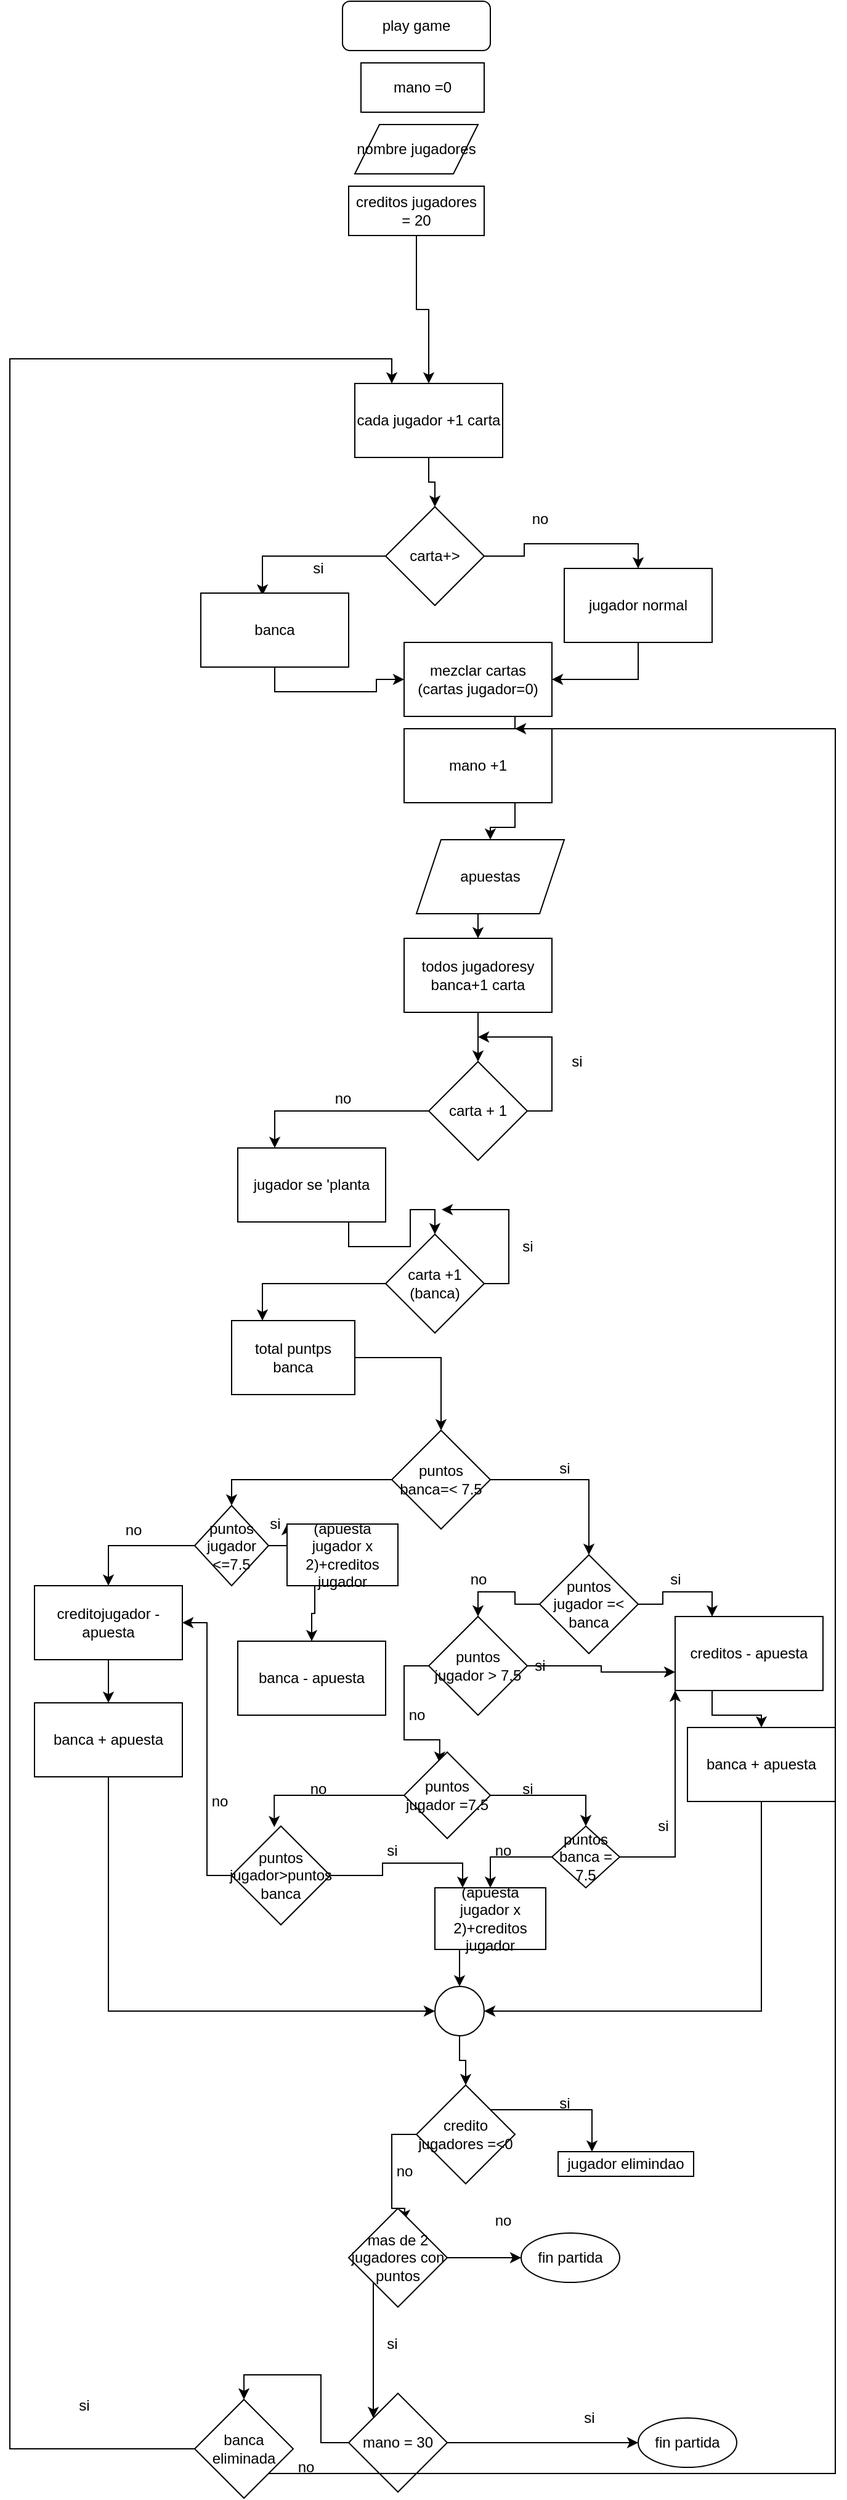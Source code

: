 <mxfile version="20.8.3" type="device"><diagram id="C5RBs43oDa-KdzZeNtuy" name="Page-1"><mxGraphModel dx="3247" dy="1173" grid="1" gridSize="10" guides="1" tooltips="1" connect="1" arrows="1" fold="1" page="1" pageScale="1" pageWidth="827" pageHeight="1169" math="0" shadow="0"><root><mxCell id="WIyWlLk6GJQsqaUBKTNV-0"/><mxCell id="WIyWlLk6GJQsqaUBKTNV-1" parent="WIyWlLk6GJQsqaUBKTNV-0"/><mxCell id="2b3n8iMtJiR6FZXmrR_R-10" style="edgeStyle=orthogonalEdgeStyle;rounded=0;orthogonalLoop=1;jettySize=auto;html=1;exitX=1;exitY=0.5;exitDx=0;exitDy=0;entryX=0.5;entryY=0;entryDx=0;entryDy=0;" parent="WIyWlLk6GJQsqaUBKTNV-1" source="2b3n8iMtJiR6FZXmrR_R-7" target="2b3n8iMtJiR6FZXmrR_R-8" edge="1"><mxGeometry relative="1" as="geometry"/></mxCell><mxCell id="WIyWlLk6GJQsqaUBKTNV-3" value="play game" style="rounded=1;whiteSpace=wrap;html=1;fontSize=12;glass=0;strokeWidth=1;shadow=0;" parent="WIyWlLk6GJQsqaUBKTNV-1" vertex="1"><mxGeometry x="160" y="10" width="120" height="40" as="geometry"/></mxCell><mxCell id="2b3n8iMtJiR6FZXmrR_R-0" value="nombre jugadores" style="shape=parallelogram;perimeter=parallelogramPerimeter;whiteSpace=wrap;html=1;fixedSize=1;" parent="WIyWlLk6GJQsqaUBKTNV-1" vertex="1"><mxGeometry x="170" y="110" width="100" height="40" as="geometry"/></mxCell><mxCell id="iOrLzSOyYOgNuMfRNFSD-12" style="edgeStyle=orthogonalEdgeStyle;rounded=0;orthogonalLoop=1;jettySize=auto;html=1;exitX=0.5;exitY=1;exitDx=0;exitDy=0;entryX=0.5;entryY=0;entryDx=0;entryDy=0;" edge="1" parent="WIyWlLk6GJQsqaUBKTNV-1" source="2b3n8iMtJiR6FZXmrR_R-4" target="2b3n8iMtJiR6FZXmrR_R-5"><mxGeometry relative="1" as="geometry"/></mxCell><mxCell id="2b3n8iMtJiR6FZXmrR_R-4" value="creditos jugadores = 20" style="rounded=0;whiteSpace=wrap;html=1;" parent="WIyWlLk6GJQsqaUBKTNV-1" vertex="1"><mxGeometry x="165" y="160" width="110" height="40" as="geometry"/></mxCell><mxCell id="2b3n8iMtJiR6FZXmrR_R-26" style="edgeStyle=orthogonalEdgeStyle;rounded=0;orthogonalLoop=1;jettySize=auto;html=1;exitX=0.5;exitY=1;exitDx=0;exitDy=0;entryX=0.5;entryY=0;entryDx=0;entryDy=0;" parent="WIyWlLk6GJQsqaUBKTNV-1" source="2b3n8iMtJiR6FZXmrR_R-5" target="2b3n8iMtJiR6FZXmrR_R-7" edge="1"><mxGeometry relative="1" as="geometry"/></mxCell><mxCell id="2b3n8iMtJiR6FZXmrR_R-5" value="cada jugador +1 carta" style="rounded=0;whiteSpace=wrap;html=1;" parent="WIyWlLk6GJQsqaUBKTNV-1" vertex="1"><mxGeometry x="170" y="320" width="120" height="60" as="geometry"/></mxCell><mxCell id="2b3n8iMtJiR6FZXmrR_R-12" style="edgeStyle=orthogonalEdgeStyle;rounded=0;orthogonalLoop=1;jettySize=auto;html=1;exitX=0;exitY=0.5;exitDx=0;exitDy=0;entryX=0.417;entryY=0.033;entryDx=0;entryDy=0;entryPerimeter=0;" parent="WIyWlLk6GJQsqaUBKTNV-1" source="2b3n8iMtJiR6FZXmrR_R-7" target="2b3n8iMtJiR6FZXmrR_R-9" edge="1"><mxGeometry relative="1" as="geometry"><Array as="points"><mxPoint x="95" y="460"/></Array></mxGeometry></mxCell><mxCell id="2b3n8iMtJiR6FZXmrR_R-7" value="carta+&amp;gt; " style="rhombus;whiteSpace=wrap;html=1;" parent="WIyWlLk6GJQsqaUBKTNV-1" vertex="1"><mxGeometry x="195" y="420" width="80" height="80" as="geometry"/></mxCell><mxCell id="2b3n8iMtJiR6FZXmrR_R-15" style="edgeStyle=orthogonalEdgeStyle;rounded=0;orthogonalLoop=1;jettySize=auto;html=1;exitX=0.5;exitY=1;exitDx=0;exitDy=0;entryX=1;entryY=0.5;entryDx=0;entryDy=0;" parent="WIyWlLk6GJQsqaUBKTNV-1" source="2b3n8iMtJiR6FZXmrR_R-8" target="2b3n8iMtJiR6FZXmrR_R-14" edge="1"><mxGeometry relative="1" as="geometry"/></mxCell><mxCell id="2b3n8iMtJiR6FZXmrR_R-8" value="jugador normal" style="rounded=0;whiteSpace=wrap;html=1;" parent="WIyWlLk6GJQsqaUBKTNV-1" vertex="1"><mxGeometry x="340" y="470" width="120" height="60" as="geometry"/></mxCell><mxCell id="2b3n8iMtJiR6FZXmrR_R-16" style="edgeStyle=orthogonalEdgeStyle;rounded=0;orthogonalLoop=1;jettySize=auto;html=1;exitX=0.5;exitY=1;exitDx=0;exitDy=0;entryX=0;entryY=0.5;entryDx=0;entryDy=0;" parent="WIyWlLk6GJQsqaUBKTNV-1" source="2b3n8iMtJiR6FZXmrR_R-9" target="2b3n8iMtJiR6FZXmrR_R-14" edge="1"><mxGeometry relative="1" as="geometry"/></mxCell><mxCell id="2b3n8iMtJiR6FZXmrR_R-9" value="banca" style="rounded=0;whiteSpace=wrap;html=1;" parent="WIyWlLk6GJQsqaUBKTNV-1" vertex="1"><mxGeometry x="45" y="490" width="120" height="60" as="geometry"/></mxCell><mxCell id="2b3n8iMtJiR6FZXmrR_R-11" value="no" style="text;html=1;align=center;verticalAlign=middle;resizable=0;points=[];autosize=1;strokeColor=none;fillColor=none;" parent="WIyWlLk6GJQsqaUBKTNV-1" vertex="1"><mxGeometry x="300" y="415" width="40" height="30" as="geometry"/></mxCell><mxCell id="2b3n8iMtJiR6FZXmrR_R-13" value="si" style="text;html=1;align=center;verticalAlign=middle;resizable=0;points=[];autosize=1;strokeColor=none;fillColor=none;" parent="WIyWlLk6GJQsqaUBKTNV-1" vertex="1"><mxGeometry x="125" y="455" width="30" height="30" as="geometry"/></mxCell><mxCell id="2b3n8iMtJiR6FZXmrR_R-30" style="edgeStyle=orthogonalEdgeStyle;rounded=0;orthogonalLoop=1;jettySize=auto;html=1;exitX=0.75;exitY=1;exitDx=0;exitDy=0;startArrow=none;" parent="WIyWlLk6GJQsqaUBKTNV-1" source="iOrLzSOyYOgNuMfRNFSD-17" target="2b3n8iMtJiR6FZXmrR_R-17" edge="1"><mxGeometry relative="1" as="geometry"/></mxCell><mxCell id="2b3n8iMtJiR6FZXmrR_R-14" value="&lt;div&gt;mezclar cartas&lt;/div&gt;&lt;div&gt;(cartas jugador=0)&lt;br&gt;&lt;/div&gt;" style="rounded=0;whiteSpace=wrap;html=1;" parent="WIyWlLk6GJQsqaUBKTNV-1" vertex="1"><mxGeometry x="210" y="530" width="120" height="60" as="geometry"/></mxCell><mxCell id="2b3n8iMtJiR6FZXmrR_R-29" style="edgeStyle=orthogonalEdgeStyle;rounded=0;orthogonalLoop=1;jettySize=auto;html=1;exitX=0.5;exitY=1;exitDx=0;exitDy=0;entryX=0.5;entryY=0;entryDx=0;entryDy=0;" parent="WIyWlLk6GJQsqaUBKTNV-1" source="2b3n8iMtJiR6FZXmrR_R-17" target="2b3n8iMtJiR6FZXmrR_R-18" edge="1"><mxGeometry relative="1" as="geometry"/></mxCell><mxCell id="2b3n8iMtJiR6FZXmrR_R-17" value="apuestas" style="shape=parallelogram;perimeter=parallelogramPerimeter;whiteSpace=wrap;html=1;fixedSize=1;" parent="WIyWlLk6GJQsqaUBKTNV-1" vertex="1"><mxGeometry x="220" y="690" width="120" height="60" as="geometry"/></mxCell><mxCell id="2b3n8iMtJiR6FZXmrR_R-20" style="edgeStyle=orthogonalEdgeStyle;rounded=0;orthogonalLoop=1;jettySize=auto;html=1;exitX=0.5;exitY=1;exitDx=0;exitDy=0;entryX=0.5;entryY=0;entryDx=0;entryDy=0;" parent="WIyWlLk6GJQsqaUBKTNV-1" source="2b3n8iMtJiR6FZXmrR_R-18" target="2b3n8iMtJiR6FZXmrR_R-19" edge="1"><mxGeometry relative="1" as="geometry"/></mxCell><mxCell id="2b3n8iMtJiR6FZXmrR_R-18" value="todos jugadoresy banca+1 carta" style="rounded=0;whiteSpace=wrap;html=1;" parent="WIyWlLk6GJQsqaUBKTNV-1" vertex="1"><mxGeometry x="210" y="770" width="120" height="60" as="geometry"/></mxCell><mxCell id="2b3n8iMtJiR6FZXmrR_R-21" style="edgeStyle=orthogonalEdgeStyle;rounded=0;orthogonalLoop=1;jettySize=auto;html=1;exitX=1;exitY=0.5;exitDx=0;exitDy=0;" parent="WIyWlLk6GJQsqaUBKTNV-1" source="2b3n8iMtJiR6FZXmrR_R-19" edge="1"><mxGeometry relative="1" as="geometry"><mxPoint x="270" y="850" as="targetPoint"/><Array as="points"><mxPoint x="330" y="910"/><mxPoint x="330" y="850"/><mxPoint x="270" y="850"/></Array></mxGeometry></mxCell><mxCell id="2b3n8iMtJiR6FZXmrR_R-24" style="edgeStyle=orthogonalEdgeStyle;rounded=0;orthogonalLoop=1;jettySize=auto;html=1;exitX=0;exitY=0.5;exitDx=0;exitDy=0;entryX=0.25;entryY=0;entryDx=0;entryDy=0;" parent="WIyWlLk6GJQsqaUBKTNV-1" source="2b3n8iMtJiR6FZXmrR_R-19" target="2b3n8iMtJiR6FZXmrR_R-23" edge="1"><mxGeometry relative="1" as="geometry"/></mxCell><mxCell id="2b3n8iMtJiR6FZXmrR_R-19" value="carta + 1" style="rhombus;whiteSpace=wrap;html=1;" parent="WIyWlLk6GJQsqaUBKTNV-1" vertex="1"><mxGeometry x="230" y="870" width="80" height="80" as="geometry"/></mxCell><mxCell id="2b3n8iMtJiR6FZXmrR_R-22" value="si" style="text;html=1;align=center;verticalAlign=middle;resizable=0;points=[];autosize=1;strokeColor=none;fillColor=none;" parent="WIyWlLk6GJQsqaUBKTNV-1" vertex="1"><mxGeometry x="335" y="855" width="30" height="30" as="geometry"/></mxCell><mxCell id="2b3n8iMtJiR6FZXmrR_R-32" style="edgeStyle=orthogonalEdgeStyle;rounded=0;orthogonalLoop=1;jettySize=auto;html=1;exitX=0.75;exitY=1;exitDx=0;exitDy=0;entryX=0.5;entryY=0;entryDx=0;entryDy=0;" parent="WIyWlLk6GJQsqaUBKTNV-1" source="2b3n8iMtJiR6FZXmrR_R-23" target="2b3n8iMtJiR6FZXmrR_R-31" edge="1"><mxGeometry relative="1" as="geometry"/></mxCell><mxCell id="2b3n8iMtJiR6FZXmrR_R-23" value="jugador se 'planta" style="rounded=0;whiteSpace=wrap;html=1;" parent="WIyWlLk6GJQsqaUBKTNV-1" vertex="1"><mxGeometry x="75" y="940" width="120" height="60" as="geometry"/></mxCell><mxCell id="2b3n8iMtJiR6FZXmrR_R-25" value="no" style="text;html=1;align=center;verticalAlign=middle;resizable=0;points=[];autosize=1;strokeColor=none;fillColor=none;" parent="WIyWlLk6GJQsqaUBKTNV-1" vertex="1"><mxGeometry x="140" y="885" width="40" height="30" as="geometry"/></mxCell><mxCell id="2b3n8iMtJiR6FZXmrR_R-33" style="edgeStyle=orthogonalEdgeStyle;rounded=0;orthogonalLoop=1;jettySize=auto;html=1;exitX=1;exitY=0.5;exitDx=0;exitDy=0;" parent="WIyWlLk6GJQsqaUBKTNV-1" source="2b3n8iMtJiR6FZXmrR_R-31" edge="1"><mxGeometry relative="1" as="geometry"><mxPoint x="240" y="990" as="targetPoint"/></mxGeometry></mxCell><mxCell id="2b3n8iMtJiR6FZXmrR_R-36" style="edgeStyle=orthogonalEdgeStyle;rounded=0;orthogonalLoop=1;jettySize=auto;html=1;exitX=0;exitY=0.5;exitDx=0;exitDy=0;entryX=0.25;entryY=0;entryDx=0;entryDy=0;" parent="WIyWlLk6GJQsqaUBKTNV-1" source="2b3n8iMtJiR6FZXmrR_R-31" target="2b3n8iMtJiR6FZXmrR_R-35" edge="1"><mxGeometry relative="1" as="geometry"/></mxCell><mxCell id="2b3n8iMtJiR6FZXmrR_R-31" value="&lt;div&gt;carta +1&lt;/div&gt;&lt;div&gt;(banca)&lt;br&gt;&lt;/div&gt;" style="rhombus;whiteSpace=wrap;html=1;" parent="WIyWlLk6GJQsqaUBKTNV-1" vertex="1"><mxGeometry x="195" y="1010" width="80" height="80" as="geometry"/></mxCell><mxCell id="2b3n8iMtJiR6FZXmrR_R-34" value="si" style="text;html=1;align=center;verticalAlign=middle;resizable=0;points=[];autosize=1;strokeColor=none;fillColor=none;" parent="WIyWlLk6GJQsqaUBKTNV-1" vertex="1"><mxGeometry x="295" y="1005" width="30" height="30" as="geometry"/></mxCell><mxCell id="2b3n8iMtJiR6FZXmrR_R-38" style="edgeStyle=orthogonalEdgeStyle;rounded=0;orthogonalLoop=1;jettySize=auto;html=1;exitX=1;exitY=0.5;exitDx=0;exitDy=0;entryX=0.5;entryY=0;entryDx=0;entryDy=0;" parent="WIyWlLk6GJQsqaUBKTNV-1" source="2b3n8iMtJiR6FZXmrR_R-35" target="2b3n8iMtJiR6FZXmrR_R-37" edge="1"><mxGeometry relative="1" as="geometry"/></mxCell><mxCell id="2b3n8iMtJiR6FZXmrR_R-35" value="total puntps banca" style="rounded=0;whiteSpace=wrap;html=1;" parent="WIyWlLk6GJQsqaUBKTNV-1" vertex="1"><mxGeometry x="70" y="1080" width="100" height="60" as="geometry"/></mxCell><mxCell id="2b3n8iMtJiR6FZXmrR_R-40" style="edgeStyle=orthogonalEdgeStyle;rounded=0;orthogonalLoop=1;jettySize=auto;html=1;exitX=1;exitY=0.5;exitDx=0;exitDy=0;entryX=0.5;entryY=0;entryDx=0;entryDy=0;" parent="WIyWlLk6GJQsqaUBKTNV-1" source="2b3n8iMtJiR6FZXmrR_R-37" target="2b3n8iMtJiR6FZXmrR_R-39" edge="1"><mxGeometry relative="1" as="geometry"/></mxCell><mxCell id="2b3n8iMtJiR6FZXmrR_R-58" style="edgeStyle=orthogonalEdgeStyle;rounded=0;orthogonalLoop=1;jettySize=auto;html=1;exitX=0;exitY=0.5;exitDx=0;exitDy=0;entryX=0.5;entryY=0;entryDx=0;entryDy=0;" parent="WIyWlLk6GJQsqaUBKTNV-1" source="2b3n8iMtJiR6FZXmrR_R-37" target="2b3n8iMtJiR6FZXmrR_R-57" edge="1"><mxGeometry relative="1" as="geometry"/></mxCell><mxCell id="2b3n8iMtJiR6FZXmrR_R-37" value="puntos banca=&amp;lt; 7.5" style="rhombus;whiteSpace=wrap;html=1;" parent="WIyWlLk6GJQsqaUBKTNV-1" vertex="1"><mxGeometry x="200" y="1169" width="80" height="80" as="geometry"/></mxCell><mxCell id="2b3n8iMtJiR6FZXmrR_R-46" style="edgeStyle=orthogonalEdgeStyle;rounded=0;orthogonalLoop=1;jettySize=auto;html=1;exitX=1;exitY=0.5;exitDx=0;exitDy=0;entryX=0.25;entryY=0;entryDx=0;entryDy=0;" parent="WIyWlLk6GJQsqaUBKTNV-1" source="2b3n8iMtJiR6FZXmrR_R-39" target="2b3n8iMtJiR6FZXmrR_R-45" edge="1"><mxGeometry relative="1" as="geometry"/></mxCell><mxCell id="2b3n8iMtJiR6FZXmrR_R-52" style="edgeStyle=orthogonalEdgeStyle;rounded=0;orthogonalLoop=1;jettySize=auto;html=1;exitX=0;exitY=0.5;exitDx=0;exitDy=0;entryX=0.5;entryY=0;entryDx=0;entryDy=0;" parent="WIyWlLk6GJQsqaUBKTNV-1" source="2b3n8iMtJiR6FZXmrR_R-39" target="2b3n8iMtJiR6FZXmrR_R-50" edge="1"><mxGeometry relative="1" as="geometry"/></mxCell><mxCell id="2b3n8iMtJiR6FZXmrR_R-39" value="puntos jugador =&amp;lt; banca" style="rhombus;whiteSpace=wrap;html=1;" parent="WIyWlLk6GJQsqaUBKTNV-1" vertex="1"><mxGeometry x="320" y="1270" width="80" height="80" as="geometry"/></mxCell><mxCell id="2b3n8iMtJiR6FZXmrR_R-41" value="si" style="text;html=1;align=center;verticalAlign=middle;resizable=0;points=[];autosize=1;strokeColor=none;fillColor=none;" parent="WIyWlLk6GJQsqaUBKTNV-1" vertex="1"><mxGeometry x="325" y="1185" width="30" height="30" as="geometry"/></mxCell><mxCell id="_3rSkkeQolLgsO-pPgNU-11" style="edgeStyle=orthogonalEdgeStyle;rounded=0;orthogonalLoop=1;jettySize=auto;html=1;exitX=0.25;exitY=1;exitDx=0;exitDy=0;" parent="WIyWlLk6GJQsqaUBKTNV-1" source="2b3n8iMtJiR6FZXmrR_R-45" target="_3rSkkeQolLgsO-pPgNU-10" edge="1"><mxGeometry relative="1" as="geometry"/></mxCell><mxCell id="2b3n8iMtJiR6FZXmrR_R-45" value="creditos - apuesta" style="rounded=0;whiteSpace=wrap;html=1;" parent="WIyWlLk6GJQsqaUBKTNV-1" vertex="1"><mxGeometry x="430" y="1320" width="120" height="60" as="geometry"/></mxCell><mxCell id="2b3n8iMtJiR6FZXmrR_R-47" value="si" style="text;html=1;align=center;verticalAlign=middle;resizable=0;points=[];autosize=1;strokeColor=none;fillColor=none;" parent="WIyWlLk6GJQsqaUBKTNV-1" vertex="1"><mxGeometry x="415" y="1275" width="30" height="30" as="geometry"/></mxCell><mxCell id="2b3n8iMtJiR6FZXmrR_R-49" value="no" style="text;html=1;align=center;verticalAlign=middle;resizable=0;points=[];autosize=1;strokeColor=none;fillColor=none;" parent="WIyWlLk6GJQsqaUBKTNV-1" vertex="1"><mxGeometry x="250" y="1275" width="40" height="30" as="geometry"/></mxCell><mxCell id="2b3n8iMtJiR6FZXmrR_R-53" style="edgeStyle=orthogonalEdgeStyle;rounded=0;orthogonalLoop=1;jettySize=auto;html=1;exitX=1;exitY=0.5;exitDx=0;exitDy=0;entryX=0;entryY=0.75;entryDx=0;entryDy=0;" parent="WIyWlLk6GJQsqaUBKTNV-1" source="2b3n8iMtJiR6FZXmrR_R-50" target="2b3n8iMtJiR6FZXmrR_R-45" edge="1"><mxGeometry relative="1" as="geometry"/></mxCell><mxCell id="_3rSkkeQolLgsO-pPgNU-13" style="edgeStyle=orthogonalEdgeStyle;rounded=0;orthogonalLoop=1;jettySize=auto;html=1;exitX=0;exitY=0.5;exitDx=0;exitDy=0;entryX=0.413;entryY=0.123;entryDx=0;entryDy=0;entryPerimeter=0;" parent="WIyWlLk6GJQsqaUBKTNV-1" source="2b3n8iMtJiR6FZXmrR_R-50" target="_3rSkkeQolLgsO-pPgNU-12" edge="1"><mxGeometry relative="1" as="geometry"/></mxCell><mxCell id="2b3n8iMtJiR6FZXmrR_R-50" value="puntos jugador &amp;gt; 7.5" style="rhombus;whiteSpace=wrap;html=1;" parent="WIyWlLk6GJQsqaUBKTNV-1" vertex="1"><mxGeometry x="230" y="1320" width="80" height="80" as="geometry"/></mxCell><mxCell id="2b3n8iMtJiR6FZXmrR_R-55" value="si" style="text;html=1;align=center;verticalAlign=middle;resizable=0;points=[];autosize=1;strokeColor=none;fillColor=none;" parent="WIyWlLk6GJQsqaUBKTNV-1" vertex="1"><mxGeometry x="305" y="1345" width="30" height="30" as="geometry"/></mxCell><mxCell id="_3rSkkeQolLgsO-pPgNU-1" style="edgeStyle=orthogonalEdgeStyle;rounded=0;orthogonalLoop=1;jettySize=auto;html=1;exitX=1;exitY=0.5;exitDx=0;exitDy=0;entryX=0;entryY=0;entryDx=0;entryDy=0;" parent="WIyWlLk6GJQsqaUBKTNV-1" source="2b3n8iMtJiR6FZXmrR_R-57" target="_3rSkkeQolLgsO-pPgNU-0" edge="1"><mxGeometry relative="1" as="geometry"/></mxCell><mxCell id="_3rSkkeQolLgsO-pPgNU-4" style="edgeStyle=orthogonalEdgeStyle;rounded=0;orthogonalLoop=1;jettySize=auto;html=1;exitX=0;exitY=0.5;exitDx=0;exitDy=0;entryX=0.5;entryY=0;entryDx=0;entryDy=0;" parent="WIyWlLk6GJQsqaUBKTNV-1" source="2b3n8iMtJiR6FZXmrR_R-57" target="_3rSkkeQolLgsO-pPgNU-3" edge="1"><mxGeometry relative="1" as="geometry"/></mxCell><mxCell id="2b3n8iMtJiR6FZXmrR_R-57" value="puntos jugador &amp;lt;=7.5" style="rhombus;whiteSpace=wrap;html=1;" parent="WIyWlLk6GJQsqaUBKTNV-1" vertex="1"><mxGeometry x="40" y="1230" width="60" height="65" as="geometry"/></mxCell><mxCell id="_3rSkkeQolLgsO-pPgNU-9" style="edgeStyle=orthogonalEdgeStyle;rounded=0;orthogonalLoop=1;jettySize=auto;html=1;exitX=0.25;exitY=1;exitDx=0;exitDy=0;" parent="WIyWlLk6GJQsqaUBKTNV-1" source="_3rSkkeQolLgsO-pPgNU-0" target="_3rSkkeQolLgsO-pPgNU-8" edge="1"><mxGeometry relative="1" as="geometry"/></mxCell><mxCell id="_3rSkkeQolLgsO-pPgNU-0" value="(apuesta jugador x 2)+creditos jugador" style="rounded=0;whiteSpace=wrap;html=1;" parent="WIyWlLk6GJQsqaUBKTNV-1" vertex="1"><mxGeometry x="115" y="1245" width="90" height="50" as="geometry"/></mxCell><mxCell id="_3rSkkeQolLgsO-pPgNU-2" value="si" style="text;html=1;align=center;verticalAlign=middle;resizable=0;points=[];autosize=1;strokeColor=none;fillColor=none;" parent="WIyWlLk6GJQsqaUBKTNV-1" vertex="1"><mxGeometry x="90" y="1230" width="30" height="30" as="geometry"/></mxCell><mxCell id="_3rSkkeQolLgsO-pPgNU-7" style="edgeStyle=orthogonalEdgeStyle;rounded=0;orthogonalLoop=1;jettySize=auto;html=1;exitX=0.5;exitY=1;exitDx=0;exitDy=0;" parent="WIyWlLk6GJQsqaUBKTNV-1" source="_3rSkkeQolLgsO-pPgNU-3" target="_3rSkkeQolLgsO-pPgNU-6" edge="1"><mxGeometry relative="1" as="geometry"/></mxCell><mxCell id="_3rSkkeQolLgsO-pPgNU-3" value="creditojugador -apuesta" style="rounded=0;whiteSpace=wrap;html=1;" parent="WIyWlLk6GJQsqaUBKTNV-1" vertex="1"><mxGeometry x="-90" y="1295" width="120" height="60" as="geometry"/></mxCell><mxCell id="_3rSkkeQolLgsO-pPgNU-5" value="no" style="text;html=1;align=center;verticalAlign=middle;resizable=0;points=[];autosize=1;strokeColor=none;fillColor=none;" parent="WIyWlLk6GJQsqaUBKTNV-1" vertex="1"><mxGeometry x="-30" y="1235" width="40" height="30" as="geometry"/></mxCell><mxCell id="_3rSkkeQolLgsO-pPgNU-36" style="edgeStyle=orthogonalEdgeStyle;rounded=0;orthogonalLoop=1;jettySize=auto;html=1;exitX=0.5;exitY=1;exitDx=0;exitDy=0;entryX=0;entryY=0.5;entryDx=0;entryDy=0;" parent="WIyWlLk6GJQsqaUBKTNV-1" source="_3rSkkeQolLgsO-pPgNU-6" target="_3rSkkeQolLgsO-pPgNU-33" edge="1"><mxGeometry relative="1" as="geometry"/></mxCell><mxCell id="_3rSkkeQolLgsO-pPgNU-6" value="banca + apuesta" style="rounded=0;whiteSpace=wrap;html=1;" parent="WIyWlLk6GJQsqaUBKTNV-1" vertex="1"><mxGeometry x="-90" y="1390" width="120" height="60" as="geometry"/></mxCell><mxCell id="_3rSkkeQolLgsO-pPgNU-8" value="banca - apuesta" style="rounded=0;whiteSpace=wrap;html=1;" parent="WIyWlLk6GJQsqaUBKTNV-1" vertex="1"><mxGeometry x="75" y="1340" width="120" height="60" as="geometry"/></mxCell><mxCell id="_3rSkkeQolLgsO-pPgNU-34" style="edgeStyle=orthogonalEdgeStyle;rounded=0;orthogonalLoop=1;jettySize=auto;html=1;exitX=0.5;exitY=1;exitDx=0;exitDy=0;entryX=1;entryY=0.5;entryDx=0;entryDy=0;" parent="WIyWlLk6GJQsqaUBKTNV-1" source="_3rSkkeQolLgsO-pPgNU-10" target="_3rSkkeQolLgsO-pPgNU-33" edge="1"><mxGeometry relative="1" as="geometry"/></mxCell><mxCell id="_3rSkkeQolLgsO-pPgNU-10" value="banca + apuesta" style="rounded=0;whiteSpace=wrap;html=1;" parent="WIyWlLk6GJQsqaUBKTNV-1" vertex="1"><mxGeometry x="440" y="1410" width="120" height="60" as="geometry"/></mxCell><mxCell id="_3rSkkeQolLgsO-pPgNU-16" style="edgeStyle=orthogonalEdgeStyle;rounded=0;orthogonalLoop=1;jettySize=auto;html=1;exitX=1;exitY=0.5;exitDx=0;exitDy=0;entryX=0.5;entryY=0;entryDx=0;entryDy=0;" parent="WIyWlLk6GJQsqaUBKTNV-1" source="_3rSkkeQolLgsO-pPgNU-12" target="_3rSkkeQolLgsO-pPgNU-15" edge="1"><mxGeometry relative="1" as="geometry"/></mxCell><mxCell id="_3rSkkeQolLgsO-pPgNU-26" style="edgeStyle=orthogonalEdgeStyle;rounded=0;orthogonalLoop=1;jettySize=auto;html=1;exitX=0;exitY=0.5;exitDx=0;exitDy=0;entryX=0.433;entryY=0.01;entryDx=0;entryDy=0;entryPerimeter=0;" parent="WIyWlLk6GJQsqaUBKTNV-1" source="_3rSkkeQolLgsO-pPgNU-12" target="_3rSkkeQolLgsO-pPgNU-25" edge="1"><mxGeometry relative="1" as="geometry"/></mxCell><mxCell id="_3rSkkeQolLgsO-pPgNU-12" value="puntos jugador =7.5" style="rhombus;whiteSpace=wrap;html=1;" parent="WIyWlLk6GJQsqaUBKTNV-1" vertex="1"><mxGeometry x="210" y="1430" width="70" height="70" as="geometry"/></mxCell><mxCell id="_3rSkkeQolLgsO-pPgNU-14" value="no" style="text;html=1;align=center;verticalAlign=middle;resizable=0;points=[];autosize=1;strokeColor=none;fillColor=none;" parent="WIyWlLk6GJQsqaUBKTNV-1" vertex="1"><mxGeometry x="200" y="1385" width="40" height="30" as="geometry"/></mxCell><mxCell id="_3rSkkeQolLgsO-pPgNU-20" style="edgeStyle=orthogonalEdgeStyle;rounded=0;orthogonalLoop=1;jettySize=auto;html=1;exitX=0;exitY=0.5;exitDx=0;exitDy=0;entryX=0.5;entryY=0;entryDx=0;entryDy=0;" parent="WIyWlLk6GJQsqaUBKTNV-1" source="_3rSkkeQolLgsO-pPgNU-15" target="_3rSkkeQolLgsO-pPgNU-19" edge="1"><mxGeometry relative="1" as="geometry"/></mxCell><mxCell id="_3rSkkeQolLgsO-pPgNU-24" style="edgeStyle=orthogonalEdgeStyle;rounded=0;orthogonalLoop=1;jettySize=auto;html=1;exitX=1;exitY=0.5;exitDx=0;exitDy=0;entryX=0;entryY=1;entryDx=0;entryDy=0;" parent="WIyWlLk6GJQsqaUBKTNV-1" source="_3rSkkeQolLgsO-pPgNU-15" target="2b3n8iMtJiR6FZXmrR_R-45" edge="1"><mxGeometry relative="1" as="geometry"/></mxCell><mxCell id="_3rSkkeQolLgsO-pPgNU-15" value="puntos banca = 7.5" style="rhombus;whiteSpace=wrap;html=1;" parent="WIyWlLk6GJQsqaUBKTNV-1" vertex="1"><mxGeometry x="330" y="1490" width="55" height="50" as="geometry"/></mxCell><mxCell id="_3rSkkeQolLgsO-pPgNU-17" value="si" style="text;html=1;align=center;verticalAlign=middle;resizable=0;points=[];autosize=1;strokeColor=none;fillColor=none;" parent="WIyWlLk6GJQsqaUBKTNV-1" vertex="1"><mxGeometry x="295" y="1445" width="30" height="30" as="geometry"/></mxCell><mxCell id="_3rSkkeQolLgsO-pPgNU-35" style="edgeStyle=orthogonalEdgeStyle;rounded=0;orthogonalLoop=1;jettySize=auto;html=1;exitX=0.25;exitY=1;exitDx=0;exitDy=0;entryX=0.5;entryY=0;entryDx=0;entryDy=0;" parent="WIyWlLk6GJQsqaUBKTNV-1" source="_3rSkkeQolLgsO-pPgNU-19" target="_3rSkkeQolLgsO-pPgNU-33" edge="1"><mxGeometry relative="1" as="geometry"/></mxCell><mxCell id="_3rSkkeQolLgsO-pPgNU-19" value="(apuesta jugador x 2)+creditos jugador" style="rounded=0;whiteSpace=wrap;html=1;" parent="WIyWlLk6GJQsqaUBKTNV-1" vertex="1"><mxGeometry x="235" y="1540" width="90" height="50" as="geometry"/></mxCell><mxCell id="_3rSkkeQolLgsO-pPgNU-21" value="no" style="text;html=1;align=center;verticalAlign=middle;resizable=0;points=[];autosize=1;strokeColor=none;fillColor=none;" parent="WIyWlLk6GJQsqaUBKTNV-1" vertex="1"><mxGeometry x="270" y="1495" width="40" height="30" as="geometry"/></mxCell><mxCell id="_3rSkkeQolLgsO-pPgNU-23" value="si" style="text;html=1;align=center;verticalAlign=middle;resizable=0;points=[];autosize=1;strokeColor=none;fillColor=none;" parent="WIyWlLk6GJQsqaUBKTNV-1" vertex="1"><mxGeometry x="405" y="1475" width="30" height="30" as="geometry"/></mxCell><mxCell id="_3rSkkeQolLgsO-pPgNU-28" style="edgeStyle=orthogonalEdgeStyle;rounded=0;orthogonalLoop=1;jettySize=auto;html=1;exitX=1;exitY=0.5;exitDx=0;exitDy=0;entryX=0.25;entryY=0;entryDx=0;entryDy=0;" parent="WIyWlLk6GJQsqaUBKTNV-1" source="_3rSkkeQolLgsO-pPgNU-25" target="_3rSkkeQolLgsO-pPgNU-19" edge="1"><mxGeometry relative="1" as="geometry"/></mxCell><mxCell id="_3rSkkeQolLgsO-pPgNU-30" style="edgeStyle=orthogonalEdgeStyle;rounded=0;orthogonalLoop=1;jettySize=auto;html=1;exitX=0;exitY=0.5;exitDx=0;exitDy=0;entryX=1;entryY=0.5;entryDx=0;entryDy=0;" parent="WIyWlLk6GJQsqaUBKTNV-1" source="_3rSkkeQolLgsO-pPgNU-25" target="_3rSkkeQolLgsO-pPgNU-3" edge="1"><mxGeometry relative="1" as="geometry"/></mxCell><mxCell id="_3rSkkeQolLgsO-pPgNU-25" value="puntos jugador&amp;gt;puntos banca" style="rhombus;whiteSpace=wrap;html=1;" parent="WIyWlLk6GJQsqaUBKTNV-1" vertex="1"><mxGeometry x="70" y="1490" width="80" height="80" as="geometry"/></mxCell><mxCell id="_3rSkkeQolLgsO-pPgNU-27" value="no" style="text;html=1;align=center;verticalAlign=middle;resizable=0;points=[];autosize=1;strokeColor=none;fillColor=none;" parent="WIyWlLk6GJQsqaUBKTNV-1" vertex="1"><mxGeometry x="120" y="1445" width="40" height="30" as="geometry"/></mxCell><mxCell id="_3rSkkeQolLgsO-pPgNU-29" value="si" style="text;html=1;align=center;verticalAlign=middle;resizable=0;points=[];autosize=1;strokeColor=none;fillColor=none;" parent="WIyWlLk6GJQsqaUBKTNV-1" vertex="1"><mxGeometry x="185" y="1495" width="30" height="30" as="geometry"/></mxCell><mxCell id="_3rSkkeQolLgsO-pPgNU-31" value="no" style="text;html=1;align=center;verticalAlign=middle;resizable=0;points=[];autosize=1;strokeColor=none;fillColor=none;" parent="WIyWlLk6GJQsqaUBKTNV-1" vertex="1"><mxGeometry x="40" y="1455" width="40" height="30" as="geometry"/></mxCell><mxCell id="_3rSkkeQolLgsO-pPgNU-39" style="edgeStyle=orthogonalEdgeStyle;rounded=0;orthogonalLoop=1;jettySize=auto;html=1;exitX=0.5;exitY=1;exitDx=0;exitDy=0;" parent="WIyWlLk6GJQsqaUBKTNV-1" source="_3rSkkeQolLgsO-pPgNU-33" target="_3rSkkeQolLgsO-pPgNU-38" edge="1"><mxGeometry relative="1" as="geometry"/></mxCell><mxCell id="_3rSkkeQolLgsO-pPgNU-33" value="" style="ellipse;whiteSpace=wrap;html=1;aspect=fixed;" parent="WIyWlLk6GJQsqaUBKTNV-1" vertex="1"><mxGeometry x="235" y="1620" width="40" height="40" as="geometry"/></mxCell><mxCell id="iOrLzSOyYOgNuMfRNFSD-1" style="edgeStyle=orthogonalEdgeStyle;rounded=0;orthogonalLoop=1;jettySize=auto;html=1;exitX=1;exitY=0;exitDx=0;exitDy=0;entryX=0.25;entryY=0;entryDx=0;entryDy=0;" edge="1" parent="WIyWlLk6GJQsqaUBKTNV-1" source="_3rSkkeQolLgsO-pPgNU-38" target="_3rSkkeQolLgsO-pPgNU-47"><mxGeometry relative="1" as="geometry"/></mxCell><mxCell id="iOrLzSOyYOgNuMfRNFSD-7" style="edgeStyle=orthogonalEdgeStyle;rounded=0;orthogonalLoop=1;jettySize=auto;html=1;exitX=0;exitY=0.5;exitDx=0;exitDy=0;entryX=0.5;entryY=0;entryDx=0;entryDy=0;" edge="1" parent="WIyWlLk6GJQsqaUBKTNV-1" source="_3rSkkeQolLgsO-pPgNU-38"><mxGeometry relative="1" as="geometry"><mxPoint x="210" y="1810" as="targetPoint"/></mxGeometry></mxCell><mxCell id="_3rSkkeQolLgsO-pPgNU-38" value="credito jugadores =&amp;lt;0" style="rhombus;whiteSpace=wrap;html=1;" parent="WIyWlLk6GJQsqaUBKTNV-1" vertex="1"><mxGeometry x="220" y="1700" width="80" height="80" as="geometry"/></mxCell><mxCell id="_3rSkkeQolLgsO-pPgNU-44" value="si" style="text;html=1;align=center;verticalAlign=middle;resizable=0;points=[];autosize=1;strokeColor=none;fillColor=none;" parent="WIyWlLk6GJQsqaUBKTNV-1" vertex="1"><mxGeometry x="325" y="1700" width="30" height="30" as="geometry"/></mxCell><mxCell id="_3rSkkeQolLgsO-pPgNU-45" value="mano =0" style="rounded=0;whiteSpace=wrap;html=1;" parent="WIyWlLk6GJQsqaUBKTNV-1" vertex="1"><mxGeometry x="175" y="60" width="100" height="40" as="geometry"/></mxCell><mxCell id="_3rSkkeQolLgsO-pPgNU-47" value="jugador elimindao" style="rounded=0;whiteSpace=wrap;html=1;" parent="WIyWlLk6GJQsqaUBKTNV-1" vertex="1"><mxGeometry x="335" y="1754" width="110" height="20" as="geometry"/></mxCell><mxCell id="iOrLzSOyYOgNuMfRNFSD-8" value="no" style="text;html=1;align=center;verticalAlign=middle;resizable=0;points=[];autosize=1;strokeColor=none;fillColor=none;" vertex="1" parent="WIyWlLk6GJQsqaUBKTNV-1"><mxGeometry x="190" y="1755" width="40" height="30" as="geometry"/></mxCell><mxCell id="iOrLzSOyYOgNuMfRNFSD-10" value="no" style="text;html=1;align=center;verticalAlign=middle;resizable=0;points=[];autosize=1;strokeColor=none;fillColor=none;" vertex="1" parent="WIyWlLk6GJQsqaUBKTNV-1"><mxGeometry x="270" y="1795" width="40" height="30" as="geometry"/></mxCell><mxCell id="iOrLzSOyYOgNuMfRNFSD-15" style="edgeStyle=orthogonalEdgeStyle;rounded=0;orthogonalLoop=1;jettySize=auto;html=1;exitX=1;exitY=0.5;exitDx=0;exitDy=0;entryX=0;entryY=0.5;entryDx=0;entryDy=0;" edge="1" parent="WIyWlLk6GJQsqaUBKTNV-1" source="iOrLzSOyYOgNuMfRNFSD-13" target="iOrLzSOyYOgNuMfRNFSD-14"><mxGeometry relative="1" as="geometry"/></mxCell><mxCell id="iOrLzSOyYOgNuMfRNFSD-25" style="edgeStyle=orthogonalEdgeStyle;rounded=0;orthogonalLoop=1;jettySize=auto;html=1;exitX=0;exitY=0.5;exitDx=0;exitDy=0;entryX=0.5;entryY=0;entryDx=0;entryDy=0;" edge="1" parent="WIyWlLk6GJQsqaUBKTNV-1" source="iOrLzSOyYOgNuMfRNFSD-13" target="iOrLzSOyYOgNuMfRNFSD-24"><mxGeometry relative="1" as="geometry"/></mxCell><mxCell id="iOrLzSOyYOgNuMfRNFSD-13" value="mano = 30" style="rhombus;whiteSpace=wrap;html=1;" vertex="1" parent="WIyWlLk6GJQsqaUBKTNV-1"><mxGeometry x="165" y="1950" width="80" height="80" as="geometry"/></mxCell><mxCell id="iOrLzSOyYOgNuMfRNFSD-14" value="fin partida" style="ellipse;whiteSpace=wrap;html=1;" vertex="1" parent="WIyWlLk6GJQsqaUBKTNV-1"><mxGeometry x="400" y="1970" width="80" height="40" as="geometry"/></mxCell><mxCell id="iOrLzSOyYOgNuMfRNFSD-16" value="si" style="text;html=1;align=center;verticalAlign=middle;resizable=0;points=[];autosize=1;strokeColor=none;fillColor=none;" vertex="1" parent="WIyWlLk6GJQsqaUBKTNV-1"><mxGeometry x="345" y="1955" width="30" height="30" as="geometry"/></mxCell><mxCell id="iOrLzSOyYOgNuMfRNFSD-18" value="" style="edgeStyle=orthogonalEdgeStyle;rounded=0;orthogonalLoop=1;jettySize=auto;html=1;exitX=0.75;exitY=1;exitDx=0;exitDy=0;endArrow=none;" edge="1" parent="WIyWlLk6GJQsqaUBKTNV-1" source="2b3n8iMtJiR6FZXmrR_R-14" target="iOrLzSOyYOgNuMfRNFSD-17"><mxGeometry relative="1" as="geometry"><mxPoint x="300" y="590" as="sourcePoint"/><mxPoint x="280" y="690" as="targetPoint"/></mxGeometry></mxCell><mxCell id="iOrLzSOyYOgNuMfRNFSD-17" value="mano +1" style="rounded=0;whiteSpace=wrap;html=1;" vertex="1" parent="WIyWlLk6GJQsqaUBKTNV-1"><mxGeometry x="210" y="600" width="120" height="60" as="geometry"/></mxCell><mxCell id="iOrLzSOyYOgNuMfRNFSD-21" style="edgeStyle=orthogonalEdgeStyle;rounded=0;orthogonalLoop=1;jettySize=auto;html=1;exitX=1;exitY=0.5;exitDx=0;exitDy=0;entryX=0;entryY=0.5;entryDx=0;entryDy=0;" edge="1" parent="WIyWlLk6GJQsqaUBKTNV-1" source="iOrLzSOyYOgNuMfRNFSD-19" target="iOrLzSOyYOgNuMfRNFSD-20"><mxGeometry relative="1" as="geometry"/></mxCell><mxCell id="iOrLzSOyYOgNuMfRNFSD-22" style="edgeStyle=orthogonalEdgeStyle;rounded=0;orthogonalLoop=1;jettySize=auto;html=1;exitX=0;exitY=1;exitDx=0;exitDy=0;entryX=0;entryY=0;entryDx=0;entryDy=0;" edge="1" parent="WIyWlLk6GJQsqaUBKTNV-1" source="iOrLzSOyYOgNuMfRNFSD-19" target="iOrLzSOyYOgNuMfRNFSD-13"><mxGeometry relative="1" as="geometry"/></mxCell><mxCell id="iOrLzSOyYOgNuMfRNFSD-19" value="mas de 2 jugadores con puntos" style="rhombus;whiteSpace=wrap;html=1;" vertex="1" parent="WIyWlLk6GJQsqaUBKTNV-1"><mxGeometry x="165.0" y="1800" width="80" height="80" as="geometry"/></mxCell><mxCell id="iOrLzSOyYOgNuMfRNFSD-20" value="fin partida" style="ellipse;whiteSpace=wrap;html=1;" vertex="1" parent="WIyWlLk6GJQsqaUBKTNV-1"><mxGeometry x="305" y="1820" width="80" height="40" as="geometry"/></mxCell><mxCell id="iOrLzSOyYOgNuMfRNFSD-23" value="si" style="text;html=1;align=center;verticalAlign=middle;resizable=0;points=[];autosize=1;strokeColor=none;fillColor=none;" vertex="1" parent="WIyWlLk6GJQsqaUBKTNV-1"><mxGeometry x="185" y="1895" width="30" height="30" as="geometry"/></mxCell><mxCell id="iOrLzSOyYOgNuMfRNFSD-26" style="edgeStyle=orthogonalEdgeStyle;rounded=0;orthogonalLoop=1;jettySize=auto;html=1;exitX=0;exitY=0.5;exitDx=0;exitDy=0;entryX=0.25;entryY=0;entryDx=0;entryDy=0;" edge="1" parent="WIyWlLk6GJQsqaUBKTNV-1" source="iOrLzSOyYOgNuMfRNFSD-24" target="2b3n8iMtJiR6FZXmrR_R-5"><mxGeometry relative="1" as="geometry"><Array as="points"><mxPoint x="-110" y="1995"/><mxPoint x="-110" y="300"/><mxPoint x="200" y="300"/></Array></mxGeometry></mxCell><mxCell id="iOrLzSOyYOgNuMfRNFSD-28" style="edgeStyle=orthogonalEdgeStyle;rounded=0;orthogonalLoop=1;jettySize=auto;html=1;exitX=1;exitY=1;exitDx=0;exitDy=0;entryX=0.75;entryY=0;entryDx=0;entryDy=0;" edge="1" parent="WIyWlLk6GJQsqaUBKTNV-1" source="iOrLzSOyYOgNuMfRNFSD-24" target="iOrLzSOyYOgNuMfRNFSD-17"><mxGeometry relative="1" as="geometry"><Array as="points"><mxPoint x="560" y="2015"/><mxPoint x="560" y="600"/></Array></mxGeometry></mxCell><mxCell id="iOrLzSOyYOgNuMfRNFSD-24" value="banca eliminada" style="rhombus;whiteSpace=wrap;html=1;" vertex="1" parent="WIyWlLk6GJQsqaUBKTNV-1"><mxGeometry x="40" y="1955" width="80" height="80" as="geometry"/></mxCell><mxCell id="iOrLzSOyYOgNuMfRNFSD-27" value="si" style="text;html=1;align=center;verticalAlign=middle;resizable=0;points=[];autosize=1;strokeColor=none;fillColor=none;" vertex="1" parent="WIyWlLk6GJQsqaUBKTNV-1"><mxGeometry x="-65" y="1945" width="30" height="30" as="geometry"/></mxCell><mxCell id="iOrLzSOyYOgNuMfRNFSD-29" value="no" style="text;html=1;align=center;verticalAlign=middle;resizable=0;points=[];autosize=1;strokeColor=none;fillColor=none;" vertex="1" parent="WIyWlLk6GJQsqaUBKTNV-1"><mxGeometry x="110" y="1995" width="40" height="30" as="geometry"/></mxCell></root></mxGraphModel></diagram></mxfile>
